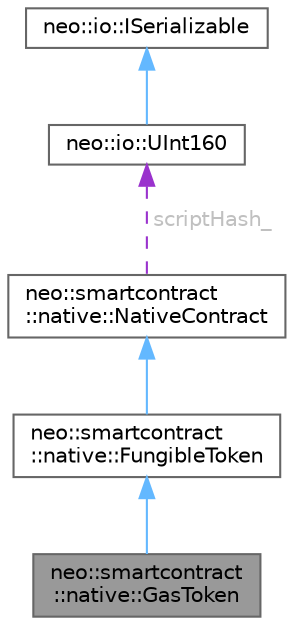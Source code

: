 digraph "neo::smartcontract::native::GasToken"
{
 // LATEX_PDF_SIZE
  bgcolor="transparent";
  edge [fontname=Helvetica,fontsize=10,labelfontname=Helvetica,labelfontsize=10];
  node [fontname=Helvetica,fontsize=10,shape=box,height=0.2,width=0.4];
  Node1 [id="Node000001",label="neo::smartcontract\l::native::GasToken",height=0.2,width=0.4,color="gray40", fillcolor="grey60", style="filled", fontcolor="black",tooltip="Represents the Gas token native contract."];
  Node2 -> Node1 [id="edge5_Node000001_Node000002",dir="back",color="steelblue1",style="solid",tooltip=" "];
  Node2 [id="Node000002",label="neo::smartcontract\l::native::FungibleToken",height=0.2,width=0.4,color="gray40", fillcolor="white", style="filled",URL="$classneo_1_1smartcontract_1_1native_1_1_fungible_token.html",tooltip="The base class of all native tokens that are compatible with NEP-17."];
  Node3 -> Node2 [id="edge6_Node000002_Node000003",dir="back",color="steelblue1",style="solid",tooltip=" "];
  Node3 [id="Node000003",label="neo::smartcontract\l::native::NativeContract",height=0.2,width=0.4,color="gray40", fillcolor="white", style="filled",URL="$classneo_1_1smartcontract_1_1native_1_1_native_contract.html",tooltip="Represents a native contract."];
  Node4 -> Node3 [id="edge7_Node000003_Node000004",dir="back",color="darkorchid3",style="dashed",tooltip=" ",label=<<TABLE CELLBORDER="0" BORDER="0"><TR><TD VALIGN="top" ALIGN="LEFT" CELLPADDING="1" CELLSPACING="0">scriptHash_</TD></TR>
</TABLE>> ,fontcolor="grey" ];
  Node4 [id="Node000004",label="neo::io::UInt160",height=0.2,width=0.4,color="gray40", fillcolor="white", style="filled",URL="$classneo_1_1io_1_1_u_int160.html",tooltip="Represents a 160-bit unsigned integer."];
  Node5 -> Node4 [id="edge8_Node000004_Node000005",dir="back",color="steelblue1",style="solid",tooltip=" "];
  Node5 [id="Node000005",label="neo::io::ISerializable",height=0.2,width=0.4,color="gray40", fillcolor="white", style="filled",URL="$classneo_1_1io_1_1_i_serializable.html",tooltip="Interface for objects that can be serialized/deserialized."];
}
